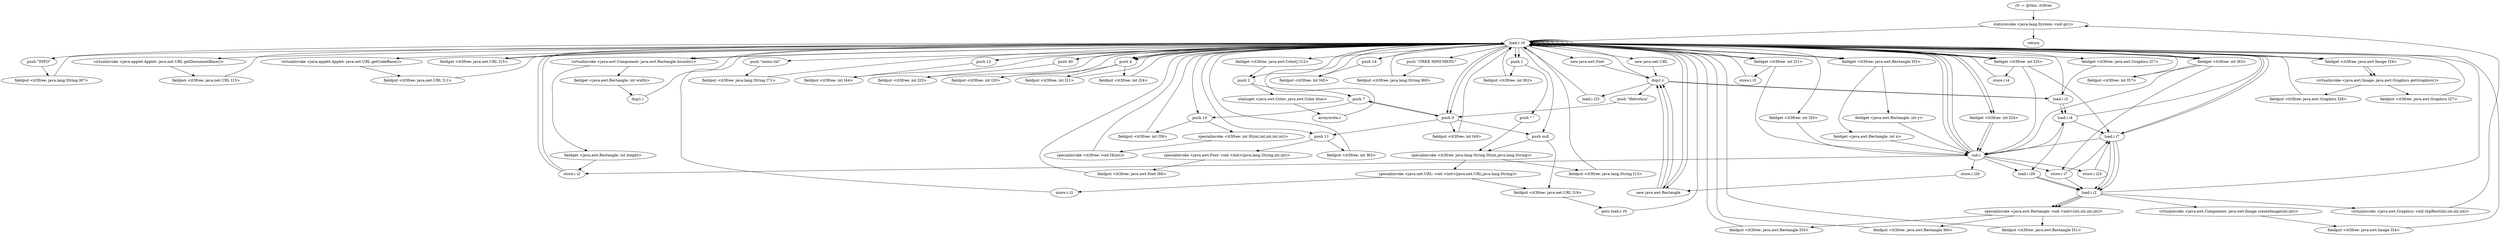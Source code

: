 digraph "" {
    "r0 := @this: it3free"
    "staticinvoke <java.lang.System: void gc()>"
    "r0 := @this: it3free"->"staticinvoke <java.lang.System: void gc()>";
    "load.r r0"
    "staticinvoke <java.lang.System: void gc()>"->"load.r r0";
    "load.r r0"->"load.r r0";
    "push 2"
    "load.r r0"->"push 2";
    "push 7"
    "push 2"->"push 7";
    "push 0"
    "push 7"->"push 0";
    "push 0"->"push 7";
    "push 10"
    "push 7"->"push 10";
    "specialinvoke <it3free: int I0(int,int,int,int,int)>"
    "push 10"->"specialinvoke <it3free: int I0(int,int,int,int,int)>";
    "specialinvoke <it3free: void I4(int)>"
    "specialinvoke <it3free: int I0(int,int,int,int,int)>"->"specialinvoke <it3free: void I4(int)>";
    "specialinvoke <it3free: void I4(int)>"->"load.r r0";
    "load.r r0"->"load.r r0";
    "push 1"
    "load.r r0"->"push 1";
    "push \" \""
    "push 1"->"push \" \"";
    "specialinvoke <it3free: java.lang.String I0(int,java.lang.String)>"
    "push \" \""->"specialinvoke <it3free: java.lang.String I0(int,java.lang.String)>";
    "fieldput <it3free: java.lang.String I13>"
    "specialinvoke <it3free: java.lang.String I0(int,java.lang.String)>"->"fieldput <it3free: java.lang.String I13>";
    "fieldput <it3free: java.lang.String I13>"->"load.r r0";
    "push 14"
    "load.r r0"->"push 14";
    "fieldput <it3free: int I45>"
    "push 14"->"fieldput <it3free: int I45>";
    "fieldput <it3free: int I45>"->"load.r r0";
    "new java.awt.Font"
    "load.r r0"->"new java.awt.Font";
    "dup1.r"
    "new java.awt.Font"->"dup1.r";
    "push \"Helvetica\""
    "dup1.r"->"push \"Helvetica\"";
    "push \"Helvetica\""->"push 0";
    "push 11"
    "push 0"->"push 11";
    "specialinvoke <java.awt.Font: void <init>(java.lang.String,int,int)>"
    "push 11"->"specialinvoke <java.awt.Font: void <init>(java.lang.String,int,int)>";
    "fieldput <it3free: java.awt.Font I66>"
    "specialinvoke <java.awt.Font: void <init>(java.lang.String,int,int)>"->"fieldput <it3free: java.awt.Font I66>";
    "fieldput <it3free: java.awt.Font I66>"->"load.r r0";
    "push \"iTREE MINI-MENU\""
    "load.r r0"->"push \"iTREE MINI-MENU\"";
    "fieldput <it3free: java.lang.String I69>"
    "push \"iTREE MINI-MENU\""->"fieldput <it3free: java.lang.String I69>";
    "fieldput <it3free: java.lang.String I69>"->"load.r r0";
    "push \"INFO\""
    "load.r r0"->"push \"INFO\"";
    "fieldput <it3free: java.lang.String I67>"
    "push \"INFO\""->"fieldput <it3free: java.lang.String I67>";
    "fieldput <it3free: java.lang.String I67>"->"load.r r0";
    "load.r r0"->"load.r r0";
    "virtualinvoke <java.applet.Applet: java.net.URL getDocumentBase()>"
    "load.r r0"->"virtualinvoke <java.applet.Applet: java.net.URL getDocumentBase()>";
    "fieldput <it3free: java.net.URL I15>"
    "virtualinvoke <java.applet.Applet: java.net.URL getDocumentBase()>"->"fieldput <it3free: java.net.URL I15>";
    "fieldput <it3free: java.net.URL I15>"->"load.r r0";
    "load.r r0"->"load.r r0";
    "virtualinvoke <java.applet.Applet: java.net.URL getCodeBase()>"
    "load.r r0"->"virtualinvoke <java.applet.Applet: java.net.URL getCodeBase()>";
    "fieldput <it3free: java.net.URL I11>"
    "virtualinvoke <java.applet.Applet: java.net.URL getCodeBase()>"->"fieldput <it3free: java.net.URL I11>";
    "fieldput <it3free: java.net.URL I11>"->"load.r r0";
    "new java.net.URL"
    "load.r r0"->"new java.net.URL";
    "new java.net.URL"->"dup1.r";
    "dup1.r"->"load.r r0";
    "fieldget <it3free: java.net.URL I15>"
    "load.r r0"->"fieldget <it3free: java.net.URL I15>";
    "fieldget <it3free: java.net.URL I15>"->"load.r r0";
    "load.r r0"->"push 0";
    "push null"
    "push 0"->"push null";
    "push null"->"specialinvoke <it3free: java.lang.String I0(int,java.lang.String)>";
    "specialinvoke <java.net.URL: void <init>(java.net.URL,java.lang.String)>"
    "specialinvoke <it3free: java.lang.String I0(int,java.lang.String)>"->"specialinvoke <java.net.URL: void <init>(java.net.URL,java.lang.String)>";
    "fieldput <it3free: java.net.URL I19>"
    "specialinvoke <java.net.URL: void <init>(java.net.URL,java.lang.String)>"->"fieldput <it3free: java.net.URL I19>";
    "goto load.r r0"
    "fieldput <it3free: java.net.URL I19>"->"goto load.r r0";
    "goto load.r r0"->"load.r r0";
    "fieldget <it3free: java.awt.Color[] I12>"
    "load.r r0"->"fieldget <it3free: java.awt.Color[] I12>";
    "fieldget <it3free: java.awt.Color[] I12>"->"push 2";
    "staticget <java.awt.Color: java.awt.Color blue>"
    "push 2"->"staticget <java.awt.Color: java.awt.Color blue>";
    "arraywrite.r"
    "staticget <java.awt.Color: java.awt.Color blue>"->"arraywrite.r";
    "arraywrite.r"->"load.r r0";
    "push \"menu.txt\""
    "load.r r0"->"push \"menu.txt\"";
    "fieldput <it3free: java.lang.String I71>"
    "push \"menu.txt\""->"fieldput <it3free: java.lang.String I71>";
    "fieldput <it3free: java.lang.String I71>"->"load.r r0";
    "push 12"
    "load.r r0"->"push 12";
    "fieldput <it3free: int I44>"
    "push 12"->"fieldput <it3free: int I44>";
    "fieldput <it3free: int I44>"->"load.r r0";
    "push 40"
    "load.r r0"->"push 40";
    "fieldput <it3free: int I25>"
    "push 40"->"fieldput <it3free: int I25>";
    "fieldput <it3free: int I25>"->"load.r r0";
    "push 4"
    "load.r r0"->"push 4";
    "fieldput <it3free: int I20>"
    "push 4"->"fieldput <it3free: int I20>";
    "fieldput <it3free: int I20>"->"load.r r0";
    "load.r r0"->"push 4";
    "fieldput <it3free: int I21>"
    "push 4"->"fieldput <it3free: int I21>";
    "fieldput <it3free: int I21>"->"load.r r0";
    "load.r r0"->"push 4";
    "fieldput <it3free: int I24>"
    "push 4"->"fieldput <it3free: int I24>";
    "fieldput <it3free: int I24>"->"load.r r0";
    "load.r r0"->"push 11";
    "fieldput <it3free: int I63>"
    "push 11"->"fieldput <it3free: int I63>";
    "fieldput <it3free: int I63>"->"load.r r0";
    "load.r r0"->"push 1";
    "fieldput <it3free: int I62>"
    "push 1"->"fieldput <it3free: int I62>";
    "fieldput <it3free: int I62>"->"load.r r0";
    "load.r r0"->"load.r r0";
    "fieldget <it3free: int I63>"
    "load.r r0"->"fieldget <it3free: int I63>";
    "fieldput <it3free: int I57>"
    "fieldget <it3free: int I63>"->"fieldput <it3free: int I57>";
    "fieldput <it3free: int I57>"->"load.r r0";
    "load.r r0"->"push 10";
    "fieldput <it3free: int I59>"
    "push 10"->"fieldput <it3free: int I59>";
    "fieldput <it3free: int I59>"->"load.r r0";
    "load.r r0"->"push 0";
    "fieldput <it3free: int I49>"
    "push 0"->"fieldput <it3free: int I49>";
    "fieldput <it3free: int I49>"->"load.r r0";
    "load.r r0"->"load.r r0";
    "virtualinvoke <java.awt.Component: java.awt.Rectangle bounds()>"
    "load.r r0"->"virtualinvoke <java.awt.Component: java.awt.Rectangle bounds()>";
    "fieldget <java.awt.Rectangle: int width>"
    "virtualinvoke <java.awt.Component: java.awt.Rectangle bounds()>"->"fieldget <java.awt.Rectangle: int width>";
    "dup1.i"
    "fieldget <java.awt.Rectangle: int width>"->"dup1.i";
    "dup1.i"->"load.r r0";
    "load.r r0"->"virtualinvoke <java.awt.Component: java.awt.Rectangle bounds()>";
    "fieldget <java.awt.Rectangle: int height>"
    "virtualinvoke <java.awt.Component: java.awt.Rectangle bounds()>"->"fieldget <java.awt.Rectangle: int height>";
    "store.i i2"
    "fieldget <java.awt.Rectangle: int height>"->"store.i i2";
    "store.i i2"->"load.r r0";
    "fieldget <it3free: int I21>"
    "load.r r0"->"fieldget <it3free: int I21>";
    "store.i i3"
    "fieldget <it3free: int I21>"->"store.i i3";
    "store.i i3"->"load.r r0";
    "fieldget <it3free: int I25>"
    "load.r r0"->"fieldget <it3free: int I25>";
    "store.i i4"
    "fieldget <it3free: int I25>"->"store.i i4";
    "store.i i4"->"load.r r0";
    "load.r r0"->"fieldget <it3free: int I21>";
    "sub.i"
    "fieldget <it3free: int I21>"->"sub.i";
    "sub.i"->"load.r r0";
    "fieldget <it3free: int I24>"
    "load.r r0"->"fieldget <it3free: int I24>";
    "fieldget <it3free: int I24>"->"sub.i";
    "store.i i7"
    "sub.i"->"store.i i7";
    "load.i i2"
    "store.i i7"->"load.i i2";
    "load.i i2"->"load.r r0";
    "load.r r0"->"fieldget <it3free: int I25>";
    "fieldget <it3free: int I25>"->"sub.i";
    "sub.i"->"load.r r0";
    "fieldget <it3free: int I20>"
    "load.r r0"->"fieldget <it3free: int I20>";
    "fieldget <it3free: int I20>"->"sub.i";
    "sub.i"->"store.i i2";
    "store.i i2"->"load.r r0";
    "new java.awt.Rectangle"
    "load.r r0"->"new java.awt.Rectangle";
    "new java.awt.Rectangle"->"dup1.r";
    "load.i i3"
    "dup1.r"->"load.i i3";
    "load.i i4"
    "load.i i3"->"load.i i4";
    "load.i i7"
    "load.i i4"->"load.i i7";
    "load.i i7"->"load.i i2";
    "specialinvoke <java.awt.Rectangle: void <init>(int,int,int,int)>"
    "load.i i2"->"specialinvoke <java.awt.Rectangle: void <init>(int,int,int,int)>";
    "fieldput <it3free: java.awt.Rectangle I55>"
    "specialinvoke <java.awt.Rectangle: void <init>(int,int,int,int)>"->"fieldput <it3free: java.awt.Rectangle I55>";
    "fieldput <it3free: java.awt.Rectangle I55>"->"load.r r0";
    "load.r r0"->"load.r r0";
    "load.r r0"->"load.i i7";
    "load.i i7"->"load.i i2";
    "virtualinvoke <java.awt.Component: java.awt.Image createImage(int,int)>"
    "load.i i2"->"virtualinvoke <java.awt.Component: java.awt.Image createImage(int,int)>";
    "fieldput <it3free: java.awt.Image I34>"
    "virtualinvoke <java.awt.Component: java.awt.Image createImage(int,int)>"->"fieldput <it3free: java.awt.Image I34>";
    "fieldput <it3free: java.awt.Image I34>"->"load.r r0";
    "load.r r0"->"load.r r0";
    "fieldget <it3free: java.awt.Image I34>"
    "load.r r0"->"fieldget <it3free: java.awt.Image I34>";
    "virtualinvoke <java.awt.Image: java.awt.Graphics getGraphics()>"
    "fieldget <it3free: java.awt.Image I34>"->"virtualinvoke <java.awt.Image: java.awt.Graphics getGraphics()>";
    "fieldput <it3free: java.awt.Graphics I28>"
    "virtualinvoke <java.awt.Image: java.awt.Graphics getGraphics()>"->"fieldput <it3free: java.awt.Graphics I28>";
    "fieldput <it3free: java.awt.Graphics I28>"->"load.r r0";
    "load.r r0"->"fieldget <it3free: int I24>";
    "fieldget <it3free: int I24>"->"sub.i";
    "sub.i"->"load.r r0";
    "load.r r0"->"fieldget <it3free: int I63>";
    "fieldget <it3free: int I63>"->"sub.i";
    "store.i i25"
    "sub.i"->"store.i i25";
    "store.i i25"->"load.i i7";
    "load.i i7"->"load.r r0";
    "load.r r0"->"fieldget <it3free: int I63>";
    "fieldget <it3free: int I63>"->"store.i i7";
    "store.i i7"->"load.i i7";
    "load.i i7"->"sub.i";
    "store.i i26"
    "sub.i"->"store.i i26";
    "store.i i26"->"new java.awt.Rectangle";
    "new java.awt.Rectangle"->"dup1.r";
    "load.i i25"
    "dup1.r"->"load.i i25";
    "load.i i25"->"load.r r0";
    "load.r r0"->"fieldget <it3free: int I25>";
    "fieldget <it3free: int I25>"->"load.i i7";
    "load.i i7"->"load.i i2";
    "load.i i2"->"specialinvoke <java.awt.Rectangle: void <init>(int,int,int,int)>";
    "fieldput <it3free: java.awt.Rectangle I60>"
    "specialinvoke <java.awt.Rectangle: void <init>(int,int,int,int)>"->"fieldput <it3free: java.awt.Rectangle I60>";
    "fieldput <it3free: java.awt.Rectangle I60>"->"load.r r0";
    "load.r r0"->"new java.awt.Rectangle";
    "new java.awt.Rectangle"->"dup1.r";
    "dup1.r"->"load.i i3";
    "load.i i3"->"load.i i4";
    "load.i i26"
    "load.i i4"->"load.i i26";
    "load.i i26"->"load.i i2";
    "load.i i2"->"specialinvoke <java.awt.Rectangle: void <init>(int,int,int,int)>";
    "fieldput <it3free: java.awt.Rectangle I51>"
    "specialinvoke <java.awt.Rectangle: void <init>(int,int,int,int)>"->"fieldput <it3free: java.awt.Rectangle I51>";
    "fieldput <it3free: java.awt.Rectangle I51>"->"load.r r0";
    "load.r r0"->"load.r r0";
    "load.r r0"->"fieldget <it3free: java.awt.Image I34>";
    "fieldget <it3free: java.awt.Image I34>"->"virtualinvoke <java.awt.Image: java.awt.Graphics getGraphics()>";
    "fieldput <it3free: java.awt.Graphics I27>"
    "virtualinvoke <java.awt.Image: java.awt.Graphics getGraphics()>"->"fieldput <it3free: java.awt.Graphics I27>";
    "fieldput <it3free: java.awt.Graphics I27>"->"load.r r0";
    "fieldget <it3free: java.awt.Graphics I27>"
    "load.r r0"->"fieldget <it3free: java.awt.Graphics I27>";
    "fieldget <it3free: java.awt.Graphics I27>"->"load.i i3";
    "load.i i3"->"load.r r0";
    "fieldget <it3free: java.awt.Rectangle I55>"
    "load.r r0"->"fieldget <it3free: java.awt.Rectangle I55>";
    "fieldget <java.awt.Rectangle: int x>"
    "fieldget <it3free: java.awt.Rectangle I55>"->"fieldget <java.awt.Rectangle: int x>";
    "fieldget <java.awt.Rectangle: int x>"->"sub.i";
    "sub.i"->"load.i i4";
    "load.i i4"->"load.r r0";
    "load.r r0"->"fieldget <it3free: java.awt.Rectangle I55>";
    "fieldget <java.awt.Rectangle: int y>"
    "fieldget <it3free: java.awt.Rectangle I55>"->"fieldget <java.awt.Rectangle: int y>";
    "fieldget <java.awt.Rectangle: int y>"->"sub.i";
    "sub.i"->"load.i i26";
    "load.i i26"->"load.i i2";
    "virtualinvoke <java.awt.Graphics: void clipRect(int,int,int,int)>"
    "load.i i2"->"virtualinvoke <java.awt.Graphics: void clipRect(int,int,int,int)>";
    "virtualinvoke <java.awt.Graphics: void clipRect(int,int,int,int)>"->"staticinvoke <java.lang.System: void gc()>";
    "return"
    "staticinvoke <java.lang.System: void gc()>"->"return";
    "store.r i3"
    "specialinvoke <java.net.URL: void <init>(java.net.URL,java.lang.String)>"->"store.r i3";
    "store.r i3"->"load.r r0";
    "load.r r0"->"push null";
    "push null"->"fieldput <it3free: java.net.URL I19>";
}
